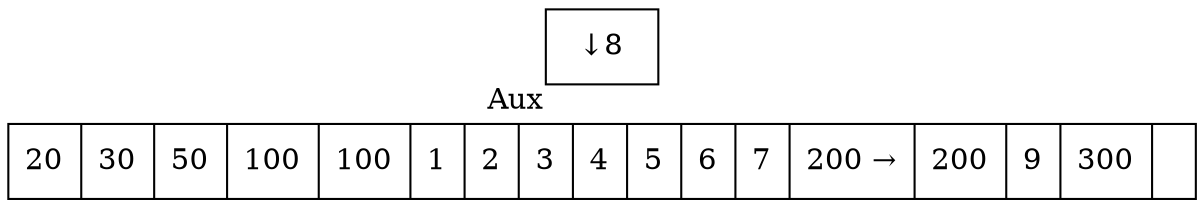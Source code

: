 digraph G{ node [shape = record ];
 rankdir=LR;X[label="{ 20|30|50|100|100|1|2|3|4|5|6|7|200 → |200|9|300|}"]
2[label=" { ↓ 8}"xlabel="Aux"]
}
